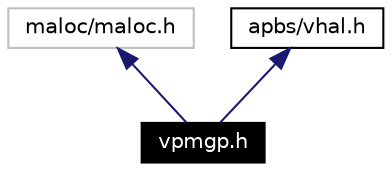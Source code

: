 digraph inheritance
{
  Node299 [shape="box",label="vpmgp.h",fontsize=10,height=0.2,width=0.4,fontname="Helvetica",color="black",style="filled" fontcolor="white"];
  Node300 -> Node299 [dir=back,color="midnightblue",fontsize=10,style="solid",fontname="Helvetica"];
  Node300 [shape="box",label="maloc/maloc.h",fontsize=10,height=0.2,width=0.4,fontname="Helvetica",color="grey75"];
  Node301 -> Node299 [dir=back,color="midnightblue",fontsize=10,style="solid",fontname="Helvetica"];
  Node301 [shape="box",label="apbs/vhal.h",fontsize=10,height=0.2,width=0.4,fontname="Helvetica",color="black",URL="$vhal_8h.html"];
}
